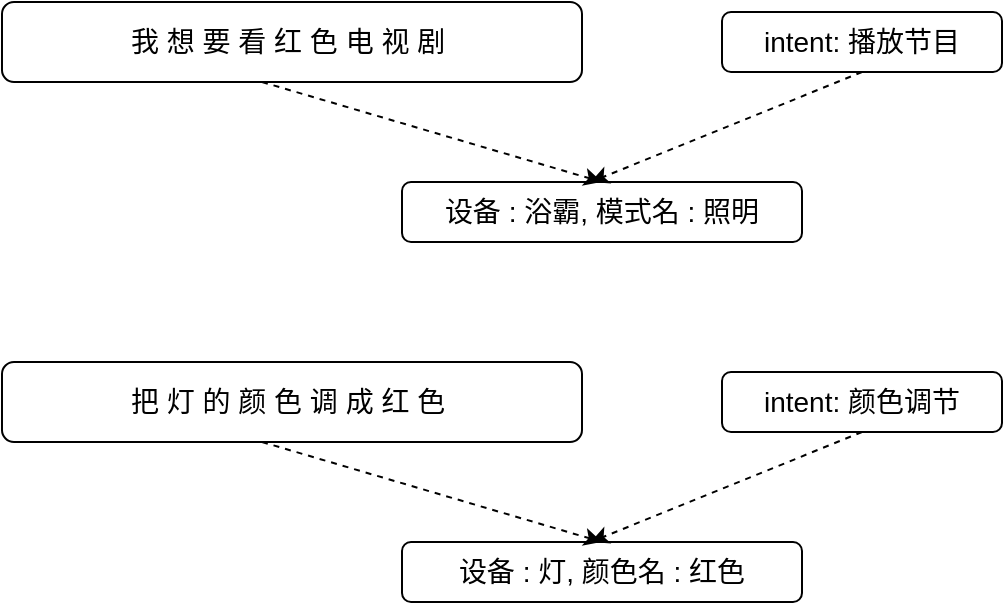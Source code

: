 <mxfile version="13.3.0" type="device"><diagram id="35OFzKTuNJmLddsC7Y3H" name="Page-1"><mxGraphModel dx="946" dy="504" grid="1" gridSize="10" guides="1" tooltips="1" connect="1" arrows="1" fold="1" page="1" pageScale="1" pageWidth="827" pageHeight="1169" math="0" shadow="0"><root><mxCell id="0"/><mxCell id="1" parent="0"/><mxCell id="TpUKGBVhilWyV8wffZyz-1" value="&lt;font style=&quot;font-size: 14px&quot;&gt;我 想 要 看 红 色 电 视 剧&amp;nbsp;&lt;/font&gt;" style="rounded=1;whiteSpace=wrap;html=1;" vertex="1" parent="1"><mxGeometry x="150" y="270" width="290" height="40" as="geometry"/></mxCell><mxCell id="TpUKGBVhilWyV8wffZyz-2" value="&lt;font style=&quot;font-size: 14px&quot;&gt;intent: 播放节目&lt;/font&gt;" style="rounded=1;whiteSpace=wrap;html=1;" vertex="1" parent="1"><mxGeometry x="510" y="275" width="140" height="30" as="geometry"/></mxCell><mxCell id="TpUKGBVhilWyV8wffZyz-3" value="&lt;font style=&quot;font-size: 14px&quot;&gt;设备 : 浴霸, 模式名 : 照明&lt;/font&gt;" style="rounded=1;whiteSpace=wrap;html=1;" vertex="1" parent="1"><mxGeometry x="350" y="360" width="200" height="30" as="geometry"/></mxCell><mxCell id="TpUKGBVhilWyV8wffZyz-4" value="" style="rounded=0;orthogonalLoop=1;jettySize=auto;html=1;entryX=0.5;entryY=0;entryDx=0;entryDy=0;exitX=0.5;exitY=1;exitDx=0;exitDy=0;dashed=1;" edge="1" parent="1" target="TpUKGBVhilWyV8wffZyz-3"><mxGeometry relative="1" as="geometry"><mxPoint x="280" y="310" as="sourcePoint"/><mxPoint x="435" y="370" as="targetPoint"/></mxGeometry></mxCell><mxCell id="TpUKGBVhilWyV8wffZyz-5" value="" style="edgeStyle=none;rounded=0;orthogonalLoop=1;jettySize=auto;html=1;entryX=0.5;entryY=0;entryDx=0;entryDy=0;dashed=1;exitX=0.5;exitY=1;exitDx=0;exitDy=0;" edge="1" parent="1" source="TpUKGBVhilWyV8wffZyz-2"><mxGeometry relative="1" as="geometry"><mxPoint x="550.005" y="295" as="sourcePoint"/><mxPoint x="444.38" y="360" as="targetPoint"/></mxGeometry></mxCell><mxCell id="TpUKGBVhilWyV8wffZyz-6" value="&lt;span style=&quot;font-size: 14px&quot;&gt;把 灯 的 颜 色 调 成 红 色&amp;nbsp;&lt;/span&gt;" style="rounded=1;whiteSpace=wrap;html=1;" vertex="1" parent="1"><mxGeometry x="150" y="450" width="290" height="40" as="geometry"/></mxCell><mxCell id="TpUKGBVhilWyV8wffZyz-7" value="&lt;font style=&quot;font-size: 14px&quot;&gt;intent: 颜色调节&lt;/font&gt;" style="rounded=1;whiteSpace=wrap;html=1;" vertex="1" parent="1"><mxGeometry x="510" y="455" width="140" height="30" as="geometry"/></mxCell><mxCell id="TpUKGBVhilWyV8wffZyz-8" value="&lt;font style=&quot;font-size: 14px&quot;&gt;设备 : 灯, 颜色名 : 红色&lt;/font&gt;" style="rounded=1;whiteSpace=wrap;html=1;" vertex="1" parent="1"><mxGeometry x="350" y="540" width="200" height="30" as="geometry"/></mxCell><mxCell id="TpUKGBVhilWyV8wffZyz-9" value="" style="rounded=0;orthogonalLoop=1;jettySize=auto;html=1;entryX=0.5;entryY=0;entryDx=0;entryDy=0;exitX=0.5;exitY=1;exitDx=0;exitDy=0;dashed=1;" edge="1" parent="1" target="TpUKGBVhilWyV8wffZyz-8"><mxGeometry relative="1" as="geometry"><mxPoint x="280" y="490" as="sourcePoint"/><mxPoint x="435" y="550" as="targetPoint"/></mxGeometry></mxCell><mxCell id="TpUKGBVhilWyV8wffZyz-10" value="" style="edgeStyle=none;rounded=0;orthogonalLoop=1;jettySize=auto;html=1;entryX=0.5;entryY=0;entryDx=0;entryDy=0;dashed=1;exitX=0.5;exitY=1;exitDx=0;exitDy=0;" edge="1" parent="1" source="TpUKGBVhilWyV8wffZyz-7"><mxGeometry relative="1" as="geometry"><mxPoint x="550.005" y="475" as="sourcePoint"/><mxPoint x="444.38" y="540" as="targetPoint"/></mxGeometry></mxCell></root></mxGraphModel></diagram></mxfile>